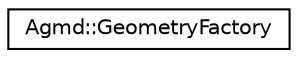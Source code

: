 digraph "Graphical Class Hierarchy"
{
  edge [fontname="Helvetica",fontsize="10",labelfontname="Helvetica",labelfontsize="10"];
  node [fontname="Helvetica",fontsize="10",shape=record];
  rankdir="LR";
  Node1 [label="Agmd::GeometryFactory",height=0.2,width=0.4,color="black", fillcolor="white", style="filled",URL="$class_agmd_1_1_geometry_factory.html"];
}
